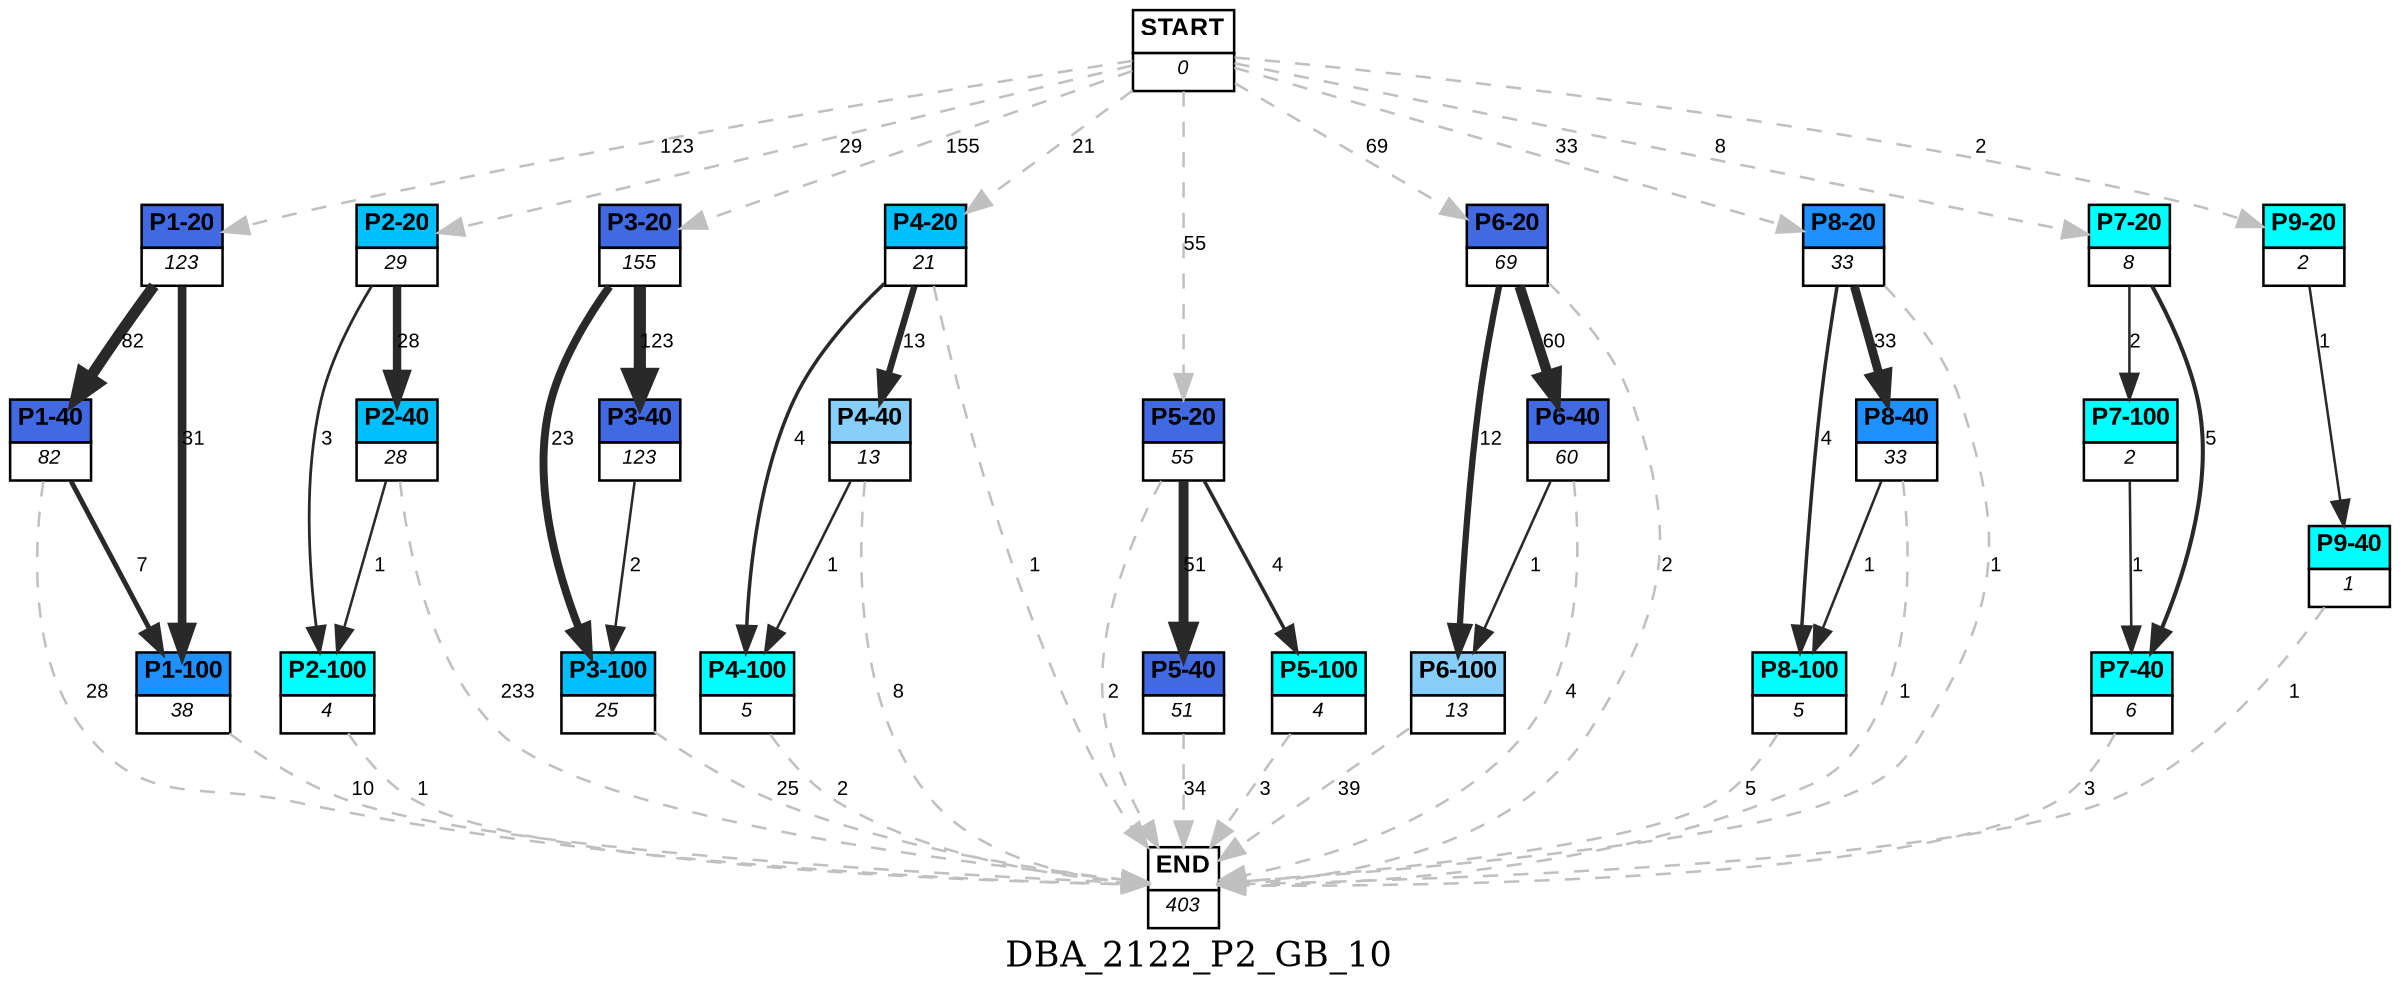 digraph DBA_2122_P2_GB_10 {
	label=DBA_2122_P2_GB_10;
	dpi = 150
	size="16,11!";
	margin = 0;
"START" [shape=plain, label=<<table border="0" cellborder="1" cellspacing="0"><tr><td bgcolor="white"><FONT face="Arial" POINT-SIZE="10"><b>START</b></FONT></td></tr><tr><td bgcolor="white"><FONT face="Arial" POINT-SIZE="8"><i>0</i></FONT></td></tr></table>>]

"P1-20" [shape=plain, label=<<table border="0" cellborder="1" cellspacing="0"><tr><td bgcolor="royalblue"><FONT face="Arial" POINT-SIZE="10"><b>P1-20</b></FONT></td></tr><tr><td bgcolor="white"><FONT face="Arial" POINT-SIZE="8"><i>123</i></FONT></td></tr></table>>]

"P1-100" [shape=plain, label=<<table border="0" cellborder="1" cellspacing="0"><tr><td bgcolor="dodgerblue"><FONT face="Arial" POINT-SIZE="10"><b>P1-100</b></FONT></td></tr><tr><td bgcolor="white"><FONT face="Arial" POINT-SIZE="8"><i>38</i></FONT></td></tr></table>>]

"P1-40" [shape=plain, label=<<table border="0" cellborder="1" cellspacing="0"><tr><td bgcolor="royalblue"><FONT face="Arial" POINT-SIZE="10"><b>P1-40</b></FONT></td></tr><tr><td bgcolor="white"><FONT face="Arial" POINT-SIZE="8"><i>82</i></FONT></td></tr></table>>]

"P2-20" [shape=plain, label=<<table border="0" cellborder="1" cellspacing="0"><tr><td bgcolor="deepskyblue"><FONT face="Arial" POINT-SIZE="10"><b>P2-20</b></FONT></td></tr><tr><td bgcolor="white"><FONT face="Arial" POINT-SIZE="8"><i>29</i></FONT></td></tr></table>>]

"P2-40" [shape=plain, label=<<table border="0" cellborder="1" cellspacing="0"><tr><td bgcolor="deepskyblue"><FONT face="Arial" POINT-SIZE="10"><b>P2-40</b></FONT></td></tr><tr><td bgcolor="white"><FONT face="Arial" POINT-SIZE="8"><i>28</i></FONT></td></tr></table>>]

"P3-20" [shape=plain, label=<<table border="0" cellborder="1" cellspacing="0"><tr><td bgcolor="royalblue"><FONT face="Arial" POINT-SIZE="10"><b>P3-20</b></FONT></td></tr><tr><td bgcolor="white"><FONT face="Arial" POINT-SIZE="8"><i>155</i></FONT></td></tr></table>>]

"P3-40" [shape=plain, label=<<table border="0" cellborder="1" cellspacing="0"><tr><td bgcolor="royalblue"><FONT face="Arial" POINT-SIZE="10"><b>P3-40</b></FONT></td></tr><tr><td bgcolor="white"><FONT face="Arial" POINT-SIZE="8"><i>123</i></FONT></td></tr></table>>]

"P4-20" [shape=plain, label=<<table border="0" cellborder="1" cellspacing="0"><tr><td bgcolor="deepskyblue"><FONT face="Arial" POINT-SIZE="10"><b>P4-20</b></FONT></td></tr><tr><td bgcolor="white"><FONT face="Arial" POINT-SIZE="8"><i>21</i></FONT></td></tr></table>>]

"P4-40" [shape=plain, label=<<table border="0" cellborder="1" cellspacing="0"><tr><td bgcolor="lightskyblue"><FONT face="Arial" POINT-SIZE="10"><b>P4-40</b></FONT></td></tr><tr><td bgcolor="white"><FONT face="Arial" POINT-SIZE="8"><i>13</i></FONT></td></tr></table>>]

"P2-100" [shape=plain, label=<<table border="0" cellborder="1" cellspacing="0"><tr><td bgcolor="aqua"><FONT face="Arial" POINT-SIZE="10"><b>P2-100</b></FONT></td></tr><tr><td bgcolor="white"><FONT face="Arial" POINT-SIZE="8"><i>4</i></FONT></td></tr></table>>]

"P3-100" [shape=plain, label=<<table border="0" cellborder="1" cellspacing="0"><tr><td bgcolor="deepskyblue"><FONT face="Arial" POINT-SIZE="10"><b>P3-100</b></FONT></td></tr><tr><td bgcolor="white"><FONT face="Arial" POINT-SIZE="8"><i>25</i></FONT></td></tr></table>>]

"P4-100" [shape=plain, label=<<table border="0" cellborder="1" cellspacing="0"><tr><td bgcolor="aqua"><FONT face="Arial" POINT-SIZE="10"><b>P4-100</b></FONT></td></tr><tr><td bgcolor="white"><FONT face="Arial" POINT-SIZE="8"><i>5</i></FONT></td></tr></table>>]

"P5-20" [shape=plain, label=<<table border="0" cellborder="1" cellspacing="0"><tr><td bgcolor="royalblue"><FONT face="Arial" POINT-SIZE="10"><b>P5-20</b></FONT></td></tr><tr><td bgcolor="white"><FONT face="Arial" POINT-SIZE="8"><i>55</i></FONT></td></tr></table>>]

"P5-40" [shape=plain, label=<<table border="0" cellborder="1" cellspacing="0"><tr><td bgcolor="royalblue"><FONT face="Arial" POINT-SIZE="10"><b>P5-40</b></FONT></td></tr><tr><td bgcolor="white"><FONT face="Arial" POINT-SIZE="8"><i>51</i></FONT></td></tr></table>>]

"P5-100" [shape=plain, label=<<table border="0" cellborder="1" cellspacing="0"><tr><td bgcolor="aqua"><FONT face="Arial" POINT-SIZE="10"><b>P5-100</b></FONT></td></tr><tr><td bgcolor="white"><FONT face="Arial" POINT-SIZE="8"><i>4</i></FONT></td></tr></table>>]

"P6-20" [shape=plain, label=<<table border="0" cellborder="1" cellspacing="0"><tr><td bgcolor="royalblue"><FONT face="Arial" POINT-SIZE="10"><b>P6-20</b></FONT></td></tr><tr><td bgcolor="white"><FONT face="Arial" POINT-SIZE="8"><i>69</i></FONT></td></tr></table>>]

"P6-40" [shape=plain, label=<<table border="0" cellborder="1" cellspacing="0"><tr><td bgcolor="royalblue"><FONT face="Arial" POINT-SIZE="10"><b>P6-40</b></FONT></td></tr><tr><td bgcolor="white"><FONT face="Arial" POINT-SIZE="8"><i>60</i></FONT></td></tr></table>>]

"P6-100" [shape=plain, label=<<table border="0" cellborder="1" cellspacing="0"><tr><td bgcolor="lightskyblue"><FONT face="Arial" POINT-SIZE="10"><b>P6-100</b></FONT></td></tr><tr><td bgcolor="white"><FONT face="Arial" POINT-SIZE="8"><i>13</i></FONT></td></tr></table>>]

"P8-20" [shape=plain, label=<<table border="0" cellborder="1" cellspacing="0"><tr><td bgcolor="dodgerblue"><FONT face="Arial" POINT-SIZE="10"><b>P8-20</b></FONT></td></tr><tr><td bgcolor="white"><FONT face="Arial" POINT-SIZE="8"><i>33</i></FONT></td></tr></table>>]

"P8-40" [shape=plain, label=<<table border="0" cellborder="1" cellspacing="0"><tr><td bgcolor="dodgerblue"><FONT face="Arial" POINT-SIZE="10"><b>P8-40</b></FONT></td></tr><tr><td bgcolor="white"><FONT face="Arial" POINT-SIZE="8"><i>33</i></FONT></td></tr></table>>]

"P8-100" [shape=plain, label=<<table border="0" cellborder="1" cellspacing="0"><tr><td bgcolor="aqua"><FONT face="Arial" POINT-SIZE="10"><b>P8-100</b></FONT></td></tr><tr><td bgcolor="white"><FONT face="Arial" POINT-SIZE="8"><i>5</i></FONT></td></tr></table>>]

"P7-20" [shape=plain, label=<<table border="0" cellborder="1" cellspacing="0"><tr><td bgcolor="aqua"><FONT face="Arial" POINT-SIZE="10"><b>P7-20</b></FONT></td></tr><tr><td bgcolor="white"><FONT face="Arial" POINT-SIZE="8"><i>8</i></FONT></td></tr></table>>]

"P7-40" [shape=plain, label=<<table border="0" cellborder="1" cellspacing="0"><tr><td bgcolor="aqua"><FONT face="Arial" POINT-SIZE="10"><b>P7-40</b></FONT></td></tr><tr><td bgcolor="white"><FONT face="Arial" POINT-SIZE="8"><i>6</i></FONT></td></tr></table>>]

"P7-100" [shape=plain, label=<<table border="0" cellborder="1" cellspacing="0"><tr><td bgcolor="aqua"><FONT face="Arial" POINT-SIZE="10"><b>P7-100</b></FONT></td></tr><tr><td bgcolor="white"><FONT face="Arial" POINT-SIZE="8"><i>2</i></FONT></td></tr></table>>]

"P9-20" [shape=plain, label=<<table border="0" cellborder="1" cellspacing="0"><tr><td bgcolor="aqua"><FONT face="Arial" POINT-SIZE="10"><b>P9-20</b></FONT></td></tr><tr><td bgcolor="white"><FONT face="Arial" POINT-SIZE="8"><i>2</i></FONT></td></tr></table>>]

"P9-40" [shape=plain, label=<<table border="0" cellborder="1" cellspacing="0"><tr><td bgcolor="aqua"><FONT face="Arial" POINT-SIZE="10"><b>P9-40</b></FONT></td></tr><tr><td bgcolor="white"><FONT face="Arial" POINT-SIZE="8"><i>1</i></FONT></td></tr></table>>]

"END" [shape=plain, label=<<table border="0" cellborder="1" cellspacing="0"><tr><td bgcolor="white"><FONT face="Arial" POINT-SIZE="10"><b>END</b></FONT></td></tr><tr><td bgcolor="white"><FONT face="Arial" POINT-SIZE="8"><i>403</i></FONT></td></tr></table>>]

"START" -> "P1-20" [ style = dashed color=grey label ="123" labelfloat=false fontname="Arial" fontsize=8]

"START" -> "P2-20" [ style = dashed color=grey label ="29" labelfloat=false fontname="Arial" fontsize=8]

"START" -> "P3-20" [ style = dashed color=grey label ="155" labelfloat=false fontname="Arial" fontsize=8]

"START" -> "P4-20" [ style = dashed color=grey label ="21" labelfloat=false fontname="Arial" fontsize=8]

"START" -> "P5-20" [ style = dashed color=grey label ="55" labelfloat=false fontname="Arial" fontsize=8]

"START" -> "P6-20" [ style = dashed color=grey label ="69" labelfloat=false fontname="Arial" fontsize=8]

"START" -> "P8-20" [ style = dashed color=grey label ="33" labelfloat=false fontname="Arial" fontsize=8]

"START" -> "P7-20" [ style = dashed color=grey label ="8" labelfloat=false fontname="Arial" fontsize=8]

"START" -> "P9-20" [ style = dashed color=grey label ="2" labelfloat=false fontname="Arial" fontsize=8]

"P1-20" -> "P1-100" [ color=grey16 penwidth = "3.43398720448515"label ="31" labelfloat=false fontname="Arial" fontsize=8]

"P1-20" -> "P1-40" [ color=grey16 penwidth = "4.40671924726425"label ="82" labelfloat=false fontname="Arial" fontsize=8]

"P1-100" -> "END" [ style = dashed color=grey label ="10" labelfloat=false fontname="Arial" fontsize=8]

"P1-40" -> "P1-100" [ color=grey16 penwidth = "1.94591014905531"label ="7" labelfloat=false fontname="Arial" fontsize=8]

"P1-40" -> "END" [ style = dashed color=grey label ="28" labelfloat=false fontname="Arial" fontsize=8]

"P2-20" -> "P2-40" [ color=grey16 penwidth = "3.3322045101752"label ="28" labelfloat=false fontname="Arial" fontsize=8]

"P2-20" -> "P2-100" [ color=grey16 penwidth = "1.09861228866811"label ="3" labelfloat=false fontname="Arial" fontsize=8]

"P2-40" -> "P2-100" [ color=grey16 penwidth = "1"label ="1" labelfloat=false fontname="Arial" fontsize=8]

"P2-40" -> "END" [ style = dashed color=grey label ="233" labelfloat=false fontname="Arial" fontsize=8]

"P3-20" -> "P3-40" [ color=grey16 penwidth = "4.81218435537242"label ="123" labelfloat=false fontname="Arial" fontsize=8]

"P3-20" -> "P3-100" [ color=grey16 penwidth = "3.13549421592915"label ="23" labelfloat=false fontname="Arial" fontsize=8]

"P3-40" -> "P3-100" [ color=grey16 penwidth = "1"label ="2" labelfloat=false fontname="Arial" fontsize=8]

"P4-20" -> "P4-40" [ color=grey16 penwidth = "2.56494935746154"label ="13" labelfloat=false fontname="Arial" fontsize=8]

"P4-20" -> "P4-100" [ color=grey16 penwidth = "1.38629436111989"label ="4" labelfloat=false fontname="Arial" fontsize=8]

"P4-20" -> "END" [ style = dashed color=grey label ="1" labelfloat=false fontname="Arial" fontsize=8]

"P4-40" -> "P4-100" [ color=grey16 penwidth = "1"label ="1" labelfloat=false fontname="Arial" fontsize=8]

"P4-40" -> "END" [ style = dashed color=grey label ="8" labelfloat=false fontname="Arial" fontsize=8]

"P2-100" -> "END" [ style = dashed color=grey label ="1" labelfloat=false fontname="Arial" fontsize=8]

"P3-100" -> "END" [ style = dashed color=grey label ="25" labelfloat=false fontname="Arial" fontsize=8]

"P4-100" -> "END" [ style = dashed color=grey label ="2" labelfloat=false fontname="Arial" fontsize=8]

"P5-20" -> "P5-40" [ color=grey16 penwidth = "3.93182563272433"label ="51" labelfloat=false fontname="Arial" fontsize=8]

"P5-20" -> "P5-100" [ color=grey16 penwidth = "1.38629436111989"label ="4" labelfloat=false fontname="Arial" fontsize=8]

"P5-20" -> "END" [ style = dashed color=grey label ="2" labelfloat=false fontname="Arial" fontsize=8]

"P5-40" -> "END" [ style = dashed color=grey label ="34" labelfloat=false fontname="Arial" fontsize=8]

"P5-100" -> "END" [ style = dashed color=grey label ="3" labelfloat=false fontname="Arial" fontsize=8]

"P6-20" -> "P6-40" [ color=grey16 penwidth = "4.0943445622221"label ="60" labelfloat=false fontname="Arial" fontsize=8]

"P6-20" -> "P6-100" [ color=grey16 penwidth = "2.484906649788"label ="12" labelfloat=false fontname="Arial" fontsize=8]

"P6-20" -> "END" [ style = dashed color=grey label ="2" labelfloat=false fontname="Arial" fontsize=8]

"P6-40" -> "P6-100" [ color=grey16 penwidth = "1"label ="1" labelfloat=false fontname="Arial" fontsize=8]

"P6-40" -> "END" [ style = dashed color=grey label ="4" labelfloat=false fontname="Arial" fontsize=8]

"P6-100" -> "END" [ style = dashed color=grey label ="39" labelfloat=false fontname="Arial" fontsize=8]

"P8-20" -> "P8-40" [ color=grey16 penwidth = "3.49650756146648"label ="33" labelfloat=false fontname="Arial" fontsize=8]

"P8-20" -> "P8-100" [ color=grey16 penwidth = "1.38629436111989"label ="4" labelfloat=false fontname="Arial" fontsize=8]

"P8-20" -> "END" [ style = dashed color=grey label ="1" labelfloat=false fontname="Arial" fontsize=8]

"P8-40" -> "P8-100" [ color=grey16 penwidth = "1"label ="1" labelfloat=false fontname="Arial" fontsize=8]

"P8-40" -> "END" [ style = dashed color=grey label ="1" labelfloat=false fontname="Arial" fontsize=8]

"P8-100" -> "END" [ style = dashed color=grey label ="5" labelfloat=false fontname="Arial" fontsize=8]

"P7-20" -> "P7-40" [ color=grey16 penwidth = "1.6094379124341"label ="5" labelfloat=false fontname="Arial" fontsize=8]

"P7-20" -> "P7-100" [ color=grey16 penwidth = "1"label ="2" labelfloat=false fontname="Arial" fontsize=8]

"P7-40" -> "END" [ style = dashed color=grey label ="3" labelfloat=false fontname="Arial" fontsize=8]

"P7-100" -> "P7-40" [ color=grey16 penwidth = "1"label ="1" labelfloat=false fontname="Arial" fontsize=8]

"P9-20" -> "P9-40" [ color=grey16 penwidth = "1"label ="1" labelfloat=false fontname="Arial" fontsize=8]

"P9-40" -> "END" [ style = dashed color=grey label ="1" labelfloat=false fontname="Arial" fontsize=8]

}

